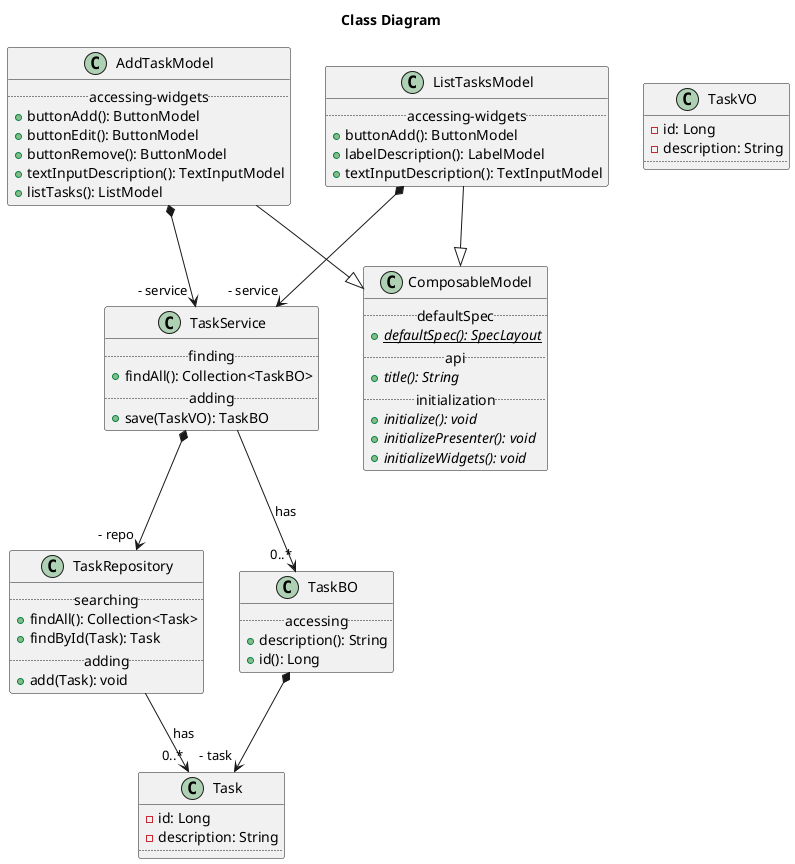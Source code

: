 @startuml

title Class Diagram

class TaskRepository {
.. searching ..
 +findAll(): Collection<Task>
 +findById(Task): Task
.. adding ..
 +add(Task): void
}

class TaskService {
.. finding ..
 +findAll(): Collection<TaskBO>
.. adding ..
 +save(TaskVO): TaskBO
}

class Task {
- id: Long
- description: String
..
}

class TaskBO {
.. accessing ..
+ description(): String
+ id(): Long
}

class TaskVO {
- id: Long
- description: String
..
}

class ComposableModel {
..defaultSpec..
{static} {abstract} + defaultSpec(): SpecLayout
..api..
+ {abstract} title(): String
..initialization..
+ {abstract} initialize(): void
+ {abstract} initializePresenter(): void
+ {abstract} initializeWidgets(): void
}

class AddTaskModel {
.. accessing-widgets ..
+ buttonAdd(): ButtonModel
+ buttonEdit(): ButtonModel
+ buttonRemove(): ButtonModel
+ textInputDescription(): TextInputModel
+ listTasks(): ListModel
}

class ListTasksModel {
.. accessing-widgets ..
+ buttonAdd(): ButtonModel
+ labelDescription(): LabelModel
+ textInputDescription(): TextInputModel
}

TaskService *--> "- repo " TaskRepository
TaskBO *--> "- task " Task
TaskRepository --> "0..*" Task : has
TaskService --> "0..*" TaskBO : has
AddTaskModel --|> ComposableModel
ListTasksModel --|> ComposableModel
AddTaskModel *--> "- service " TaskService
ListTasksModel *--> "- service " TaskService

@enduml